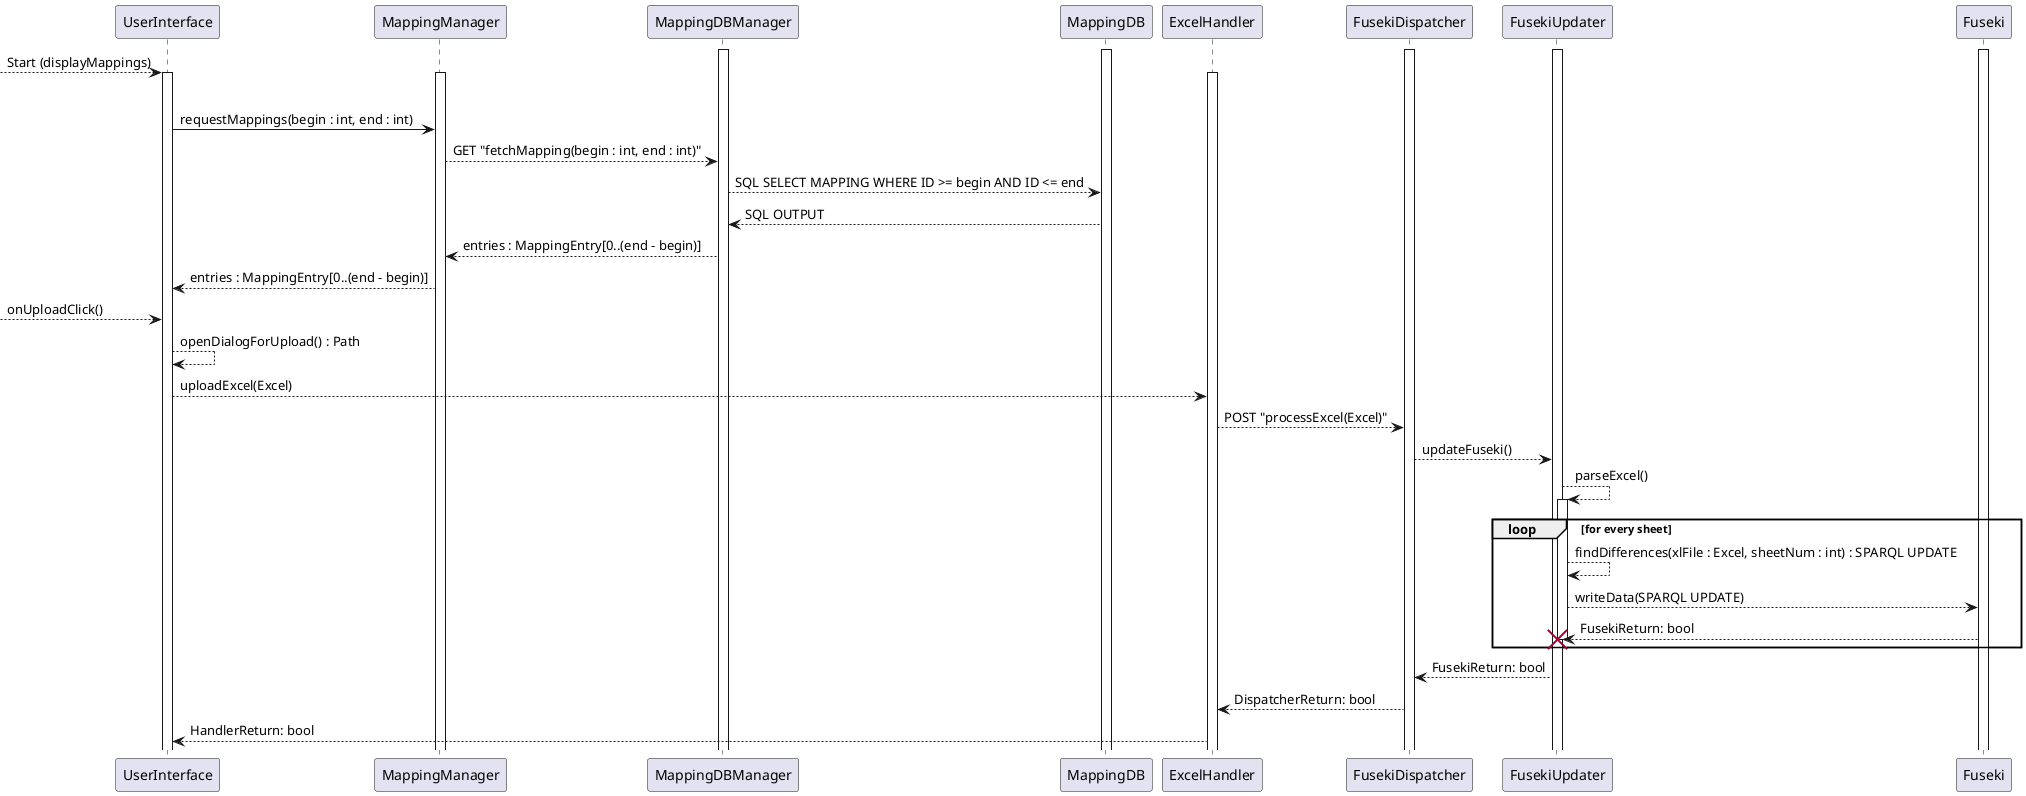 @startuml Upload Sheet
participant UserInterface
participant MappingManager
activate MappingDBManager
activate MappingDB
participant ExcelHandler
activate FusekiDispatcher
activate FusekiUpdater
activate Fuseki

--> UserInterface : Start (displayMappings)
activate UserInterface
activate MappingManager
activate ExcelHandler
|||
UserInterface -> MappingManager : requestMappings(begin : int, end : int)

MappingManager --> MappingDBManager : GET "fetchMapping(begin : int, end : int)"

MappingDBManager --> MappingDB : SQL SELECT MAPPING WHERE ID >= begin AND ID <= end

MappingDBManager <-- MappingDB : SQL OUTPUT

MappingManager <-- MappingDBManager : entries : MappingEntry[0..(end - begin)]

UserInterface <-- MappingManager : entries : MappingEntry[0..(end - begin)]


--> UserInterface : onUploadClick()
UserInterface --> UserInterface : openDialogForUpload() : Path
UserInterface --> ExcelHandler : uploadExcel(Excel)
ExcelHandler --> FusekiDispatcher : POST "processExcel(Excel)"
FusekiDispatcher --> FusekiUpdater : updateFuseki()
FusekiUpdater --> FusekiUpdater : parseExcel()
loop for every sheet
activate FusekiUpdater
FusekiUpdater --> FusekiUpdater : findDifferences(xlFile : Excel, sheetNum : int) : SPARQL UPDATE
FusekiUpdater --> Fuseki : writeData(SPARQL UPDATE)
FusekiUpdater <-- Fuseki : FusekiReturn: bool
destroy FusekiUpdater
end
FusekiDispatcher <-- FusekiUpdater : FusekiReturn: bool
ExcelHandler <-- FusekiDispatcher : DispatcherReturn: bool
UserInterface <-- ExcelHandler : HandlerReturn: bool

@enduml
